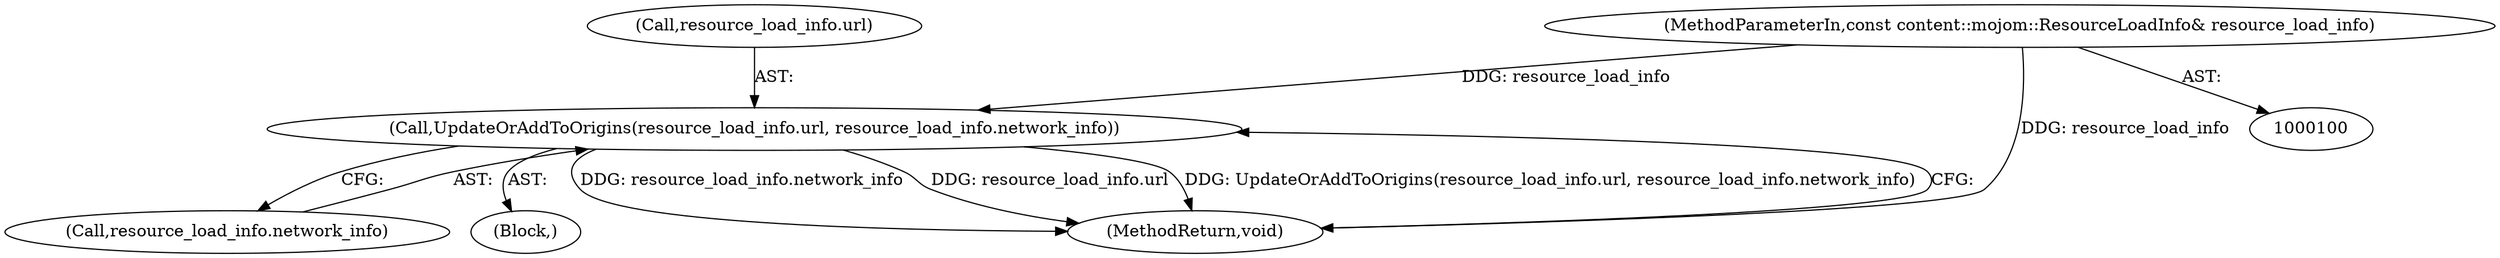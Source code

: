 digraph "1_Chrome_fec26ff33bf372476a70326f3669a35f34a9d474@del" {
"1000111" [label="(Call,UpdateOrAddToOrigins(resource_load_info.url, resource_load_info.network_info))"];
"1000101" [label="(MethodParameterIn,const content::mojom::ResourceLoadInfo& resource_load_info)"];
"1000115" [label="(Call,resource_load_info.network_info)"];
"1000102" [label="(Block,)"];
"1000111" [label="(Call,UpdateOrAddToOrigins(resource_load_info.url, resource_load_info.network_info))"];
"1000118" [label="(MethodReturn,void)"];
"1000112" [label="(Call,resource_load_info.url)"];
"1000101" [label="(MethodParameterIn,const content::mojom::ResourceLoadInfo& resource_load_info)"];
"1000111" -> "1000102"  [label="AST: "];
"1000111" -> "1000115"  [label="CFG: "];
"1000112" -> "1000111"  [label="AST: "];
"1000115" -> "1000111"  [label="AST: "];
"1000118" -> "1000111"  [label="CFG: "];
"1000111" -> "1000118"  [label="DDG: resource_load_info.network_info"];
"1000111" -> "1000118"  [label="DDG: resource_load_info.url"];
"1000111" -> "1000118"  [label="DDG: UpdateOrAddToOrigins(resource_load_info.url, resource_load_info.network_info)"];
"1000101" -> "1000111"  [label="DDG: resource_load_info"];
"1000101" -> "1000100"  [label="AST: "];
"1000101" -> "1000118"  [label="DDG: resource_load_info"];
}
